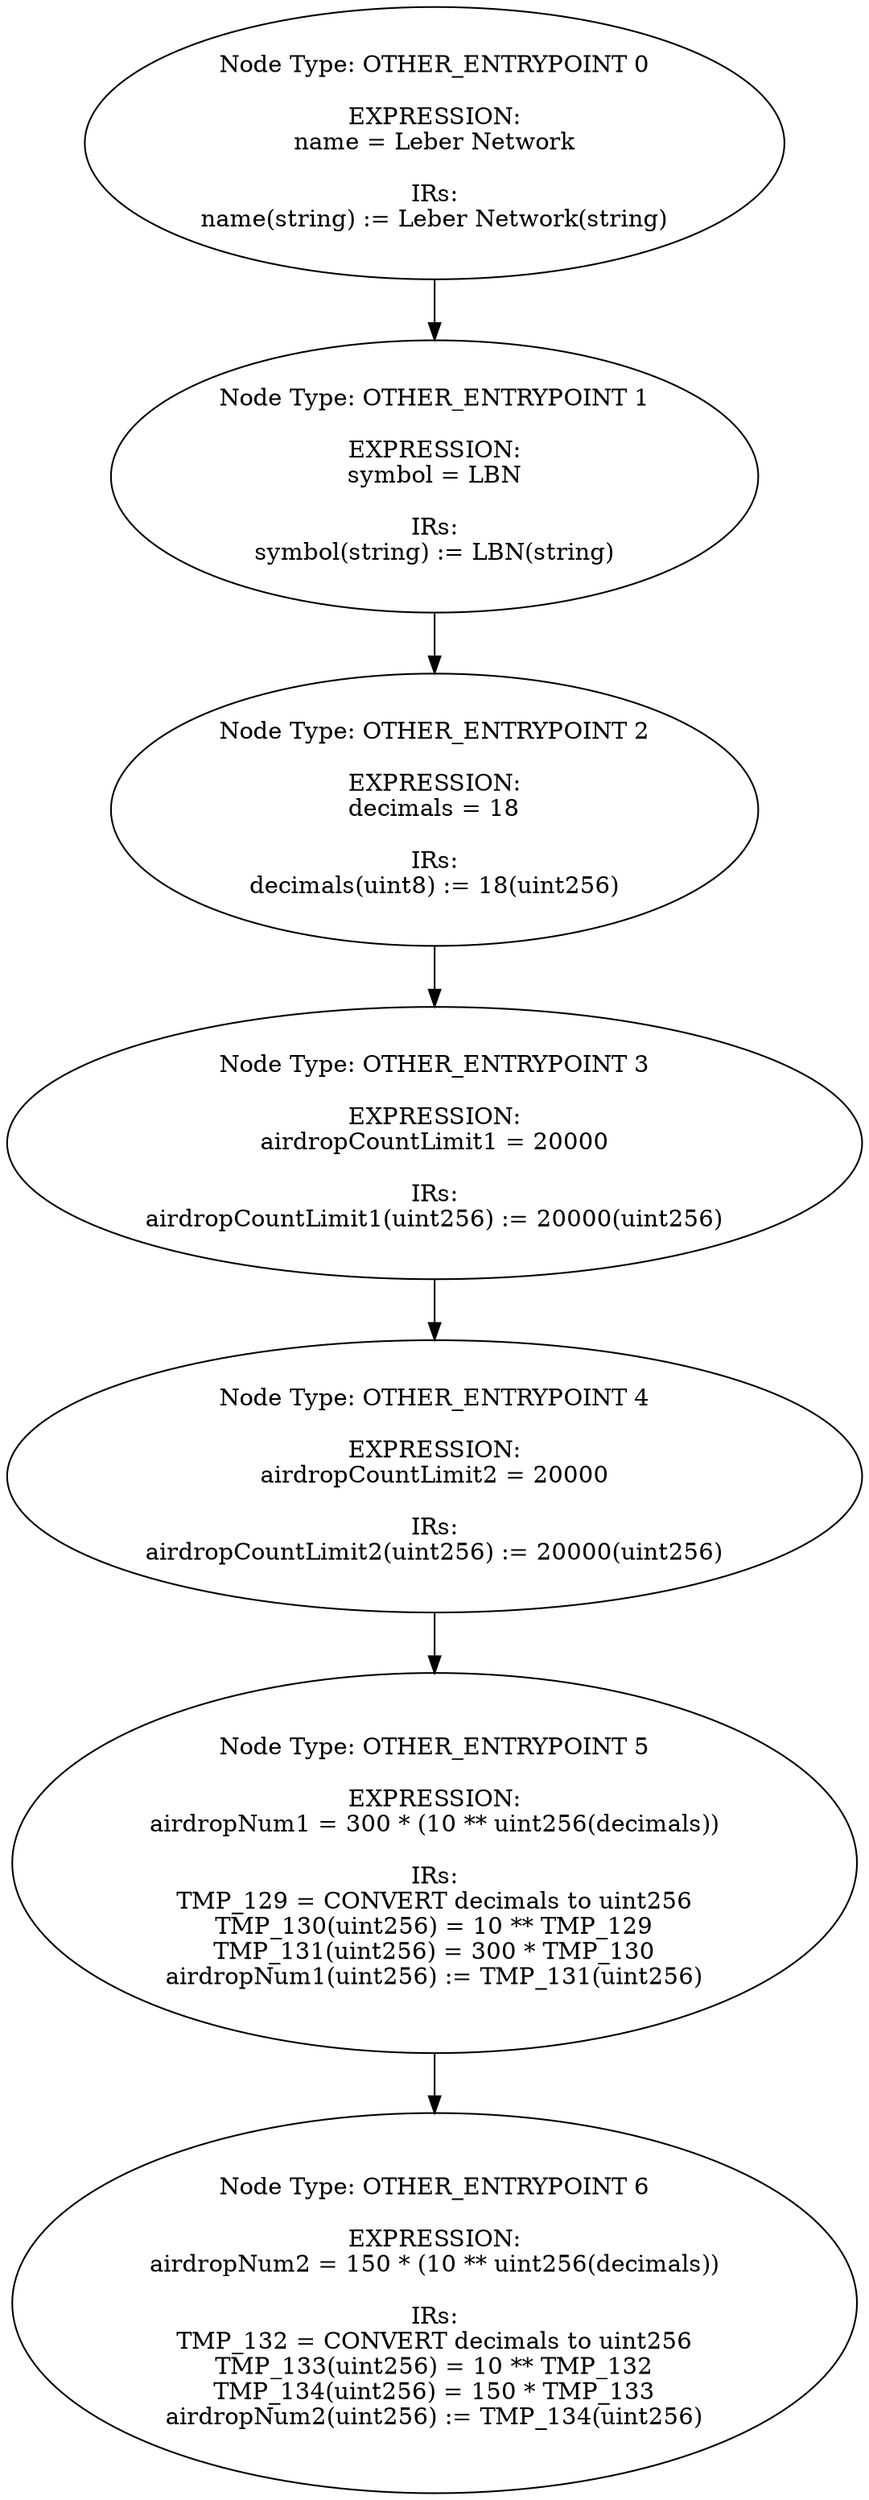 digraph{
0[label="Node Type: OTHER_ENTRYPOINT 0

EXPRESSION:
name = Leber Network

IRs:
name(string) := Leber Network(string)"];
0->1;
1[label="Node Type: OTHER_ENTRYPOINT 1

EXPRESSION:
symbol = LBN

IRs:
symbol(string) := LBN(string)"];
1->2;
2[label="Node Type: OTHER_ENTRYPOINT 2

EXPRESSION:
decimals = 18

IRs:
decimals(uint8) := 18(uint256)"];
2->3;
3[label="Node Type: OTHER_ENTRYPOINT 3

EXPRESSION:
airdropCountLimit1 = 20000

IRs:
airdropCountLimit1(uint256) := 20000(uint256)"];
3->4;
4[label="Node Type: OTHER_ENTRYPOINT 4

EXPRESSION:
airdropCountLimit2 = 20000

IRs:
airdropCountLimit2(uint256) := 20000(uint256)"];
4->5;
5[label="Node Type: OTHER_ENTRYPOINT 5

EXPRESSION:
airdropNum1 = 300 * (10 ** uint256(decimals))

IRs:
TMP_129 = CONVERT decimals to uint256
TMP_130(uint256) = 10 ** TMP_129
TMP_131(uint256) = 300 * TMP_130
airdropNum1(uint256) := TMP_131(uint256)"];
5->6;
6[label="Node Type: OTHER_ENTRYPOINT 6

EXPRESSION:
airdropNum2 = 150 * (10 ** uint256(decimals))

IRs:
TMP_132 = CONVERT decimals to uint256
TMP_133(uint256) = 10 ** TMP_132
TMP_134(uint256) = 150 * TMP_133
airdropNum2(uint256) := TMP_134(uint256)"];
}
